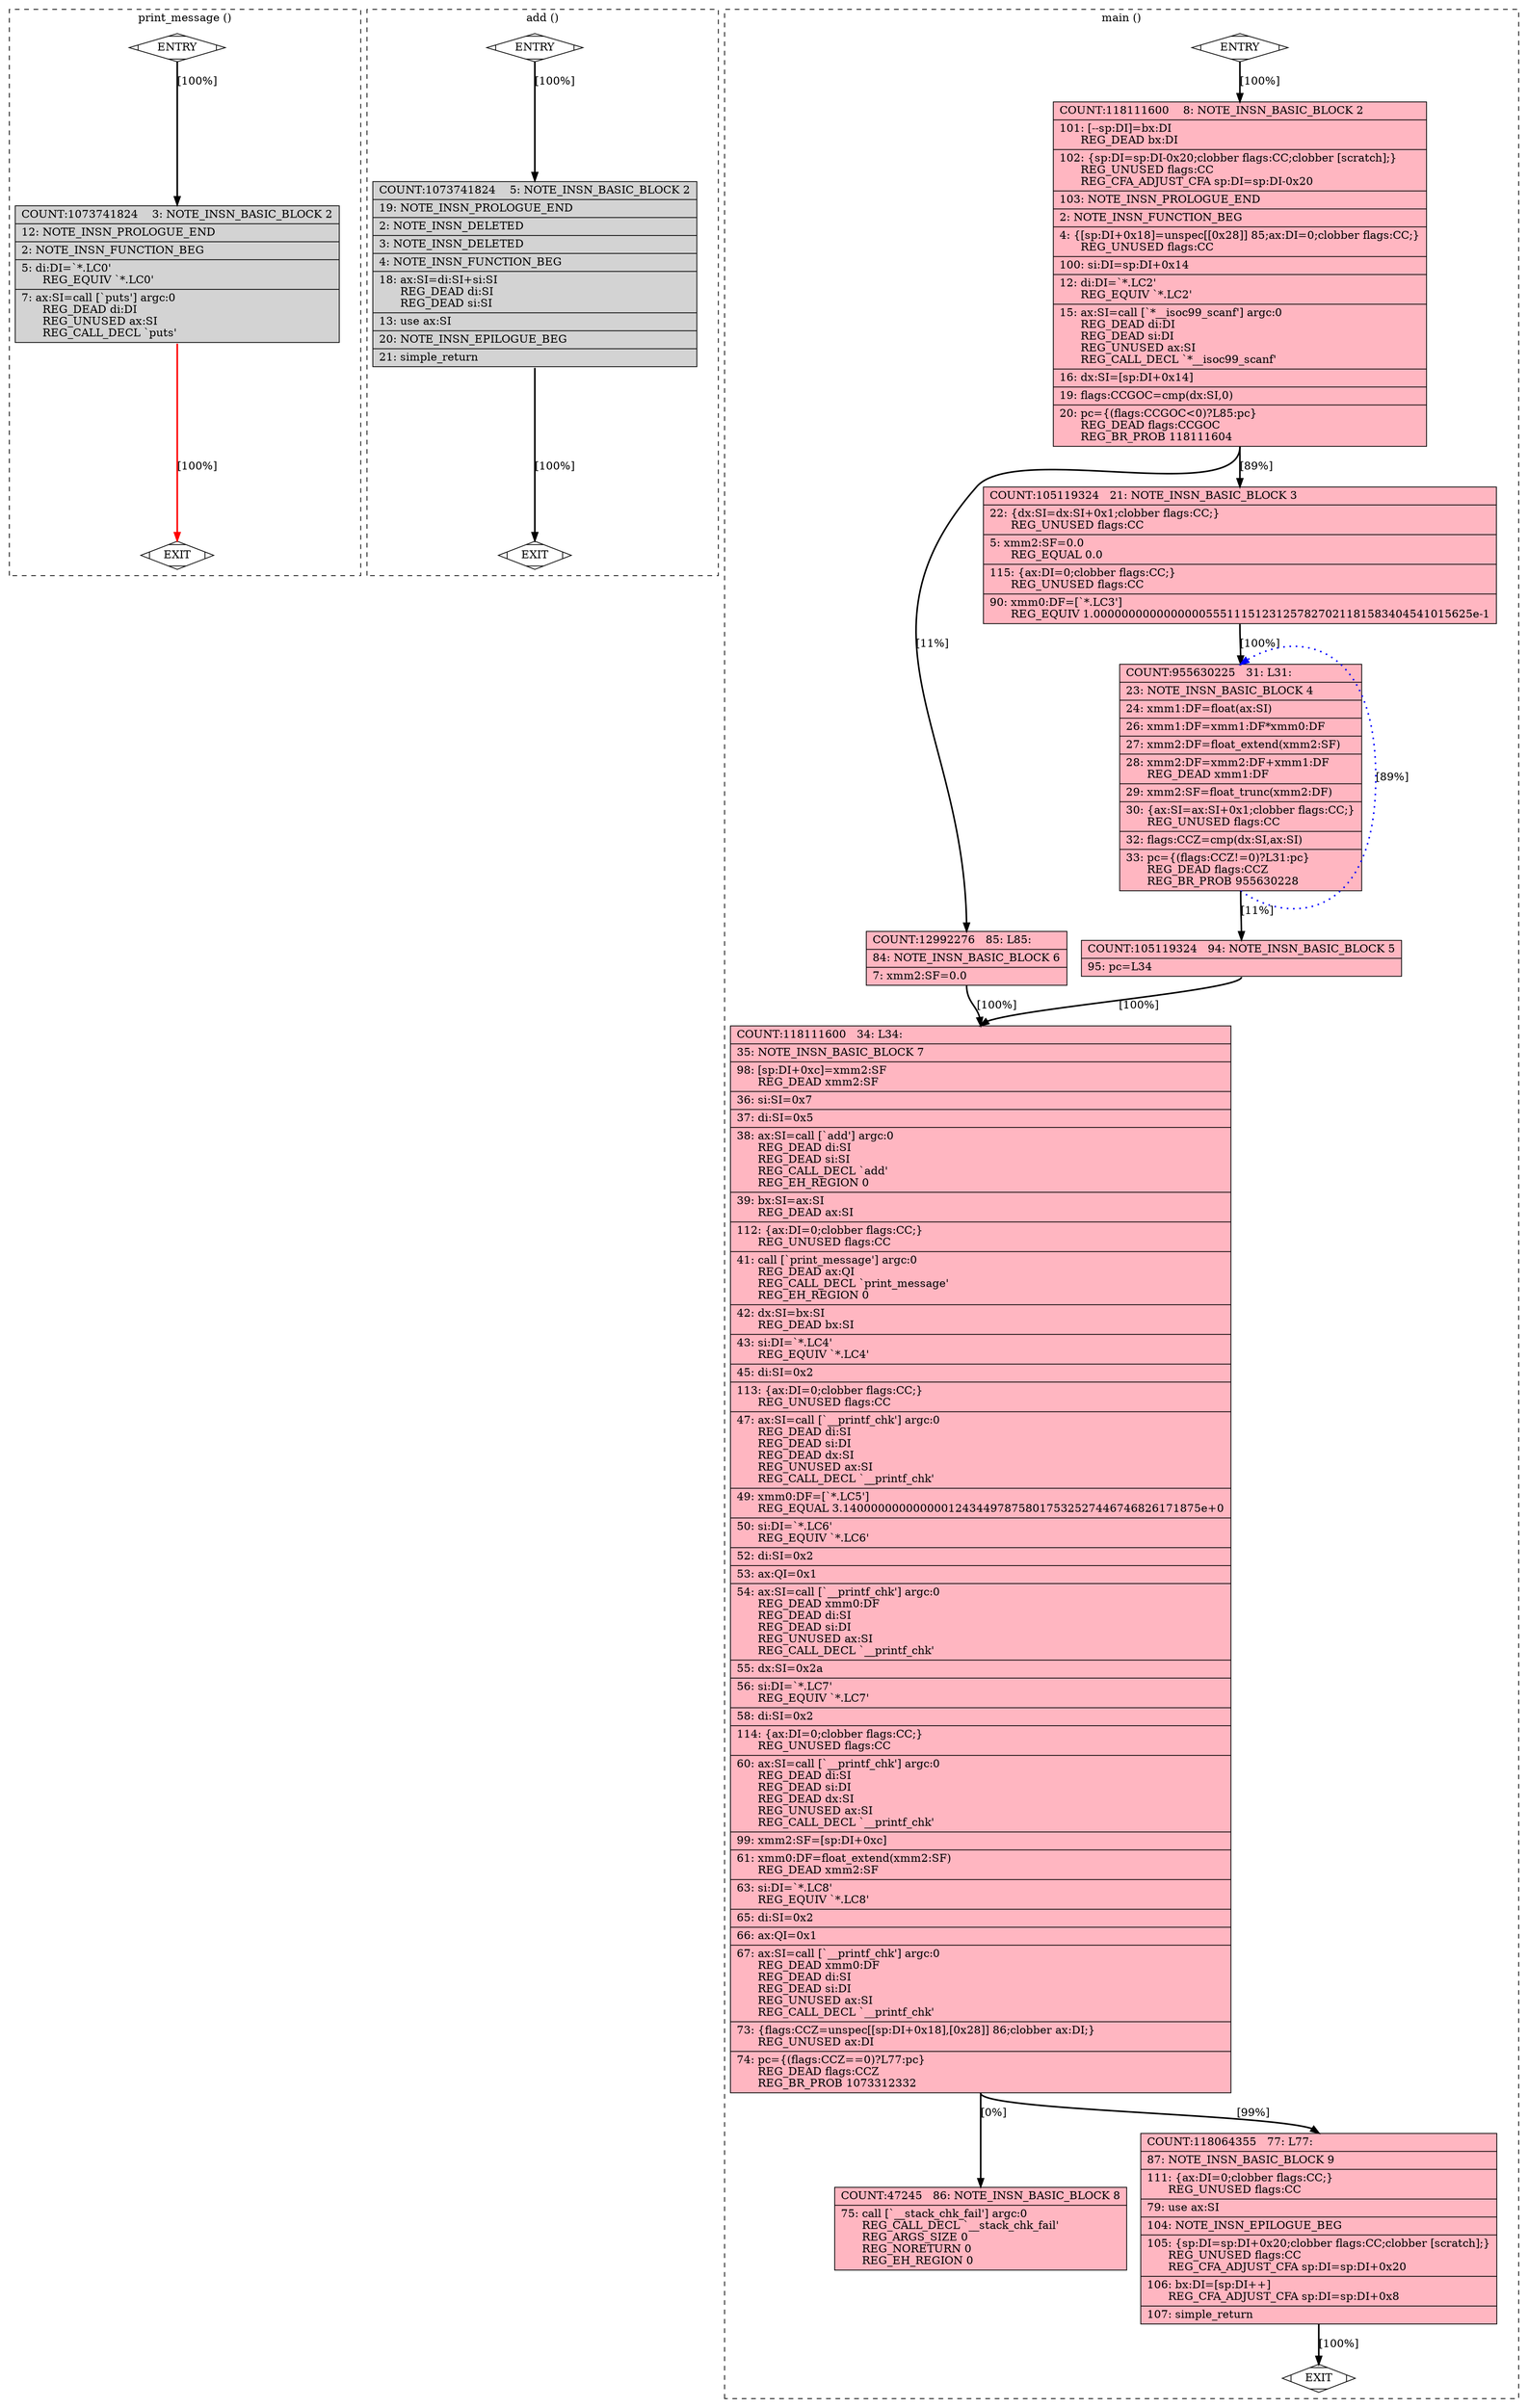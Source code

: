 digraph "test.c.320r.cprop_hardreg" {
overlap=false;
subgraph "cluster_print_message" {
	style="dashed";
	color="black";
	label="print_message ()";
	fn_24_basic_block_0 [shape=Mdiamond,style=filled,fillcolor=white,label="ENTRY"];

	fn_24_basic_block_2 [shape=record,style=filled,fillcolor=lightgrey,label="{COUNT:1073741824\ \ \ \ 3:\ NOTE_INSN_BASIC_BLOCK\ 2\l\
|\ \ \ 12:\ NOTE_INSN_PROLOGUE_END\l\
|\ \ \ \ 2:\ NOTE_INSN_FUNCTION_BEG\l\
|\ \ \ \ 5:\ di:DI=`*.LC0'\l\
\ \ \ \ \ \ REG_EQUIV\ `*.LC0'\l\
|\ \ \ \ 7:\ ax:SI=call\ [`puts']\ argc:0\l\
\ \ \ \ \ \ REG_DEAD\ di:DI\l\
\ \ \ \ \ \ REG_UNUSED\ ax:SI\l\
\ \ \ \ \ \ REG_CALL_DECL\ `puts'\l\
}"];

	fn_24_basic_block_1 [shape=Mdiamond,style=filled,fillcolor=white,label="EXIT"];

	fn_24_basic_block_0:s -> fn_24_basic_block_2:n [style="solid,bold",color=black,weight=100,constraint=true,label="[100%]"];
	fn_24_basic_block_2:s -> fn_24_basic_block_1:n [style="solid,bold",color=red,weight=10,constraint=true,label="[100%]"];
	fn_24_basic_block_0:s -> fn_24_basic_block_1:n [style="invis",constraint=true];
}
subgraph "cluster_add" {
	style="dashed";
	color="black";
	label="add ()";
	fn_25_basic_block_0 [shape=Mdiamond,style=filled,fillcolor=white,label="ENTRY"];

	fn_25_basic_block_2 [shape=record,style=filled,fillcolor=lightgrey,label="{COUNT:1073741824\ \ \ \ 5:\ NOTE_INSN_BASIC_BLOCK\ 2\l\
|\ \ \ 19:\ NOTE_INSN_PROLOGUE_END\l\
|\ \ \ \ 2:\ NOTE_INSN_DELETED\l\
|\ \ \ \ 3:\ NOTE_INSN_DELETED\l\
|\ \ \ \ 4:\ NOTE_INSN_FUNCTION_BEG\l\
|\ \ \ 18:\ ax:SI=di:SI+si:SI\l\
\ \ \ \ \ \ REG_DEAD\ di:SI\l\
\ \ \ \ \ \ REG_DEAD\ si:SI\l\
|\ \ \ 13:\ use\ ax:SI\l\
|\ \ \ 20:\ NOTE_INSN_EPILOGUE_BEG\l\
|\ \ \ 21:\ simple_return\l\
}"];

	fn_25_basic_block_1 [shape=Mdiamond,style=filled,fillcolor=white,label="EXIT"];

	fn_25_basic_block_0:s -> fn_25_basic_block_2:n [style="solid,bold",color=black,weight=100,constraint=true,label="[100%]"];
	fn_25_basic_block_2:s -> fn_25_basic_block_1:n [style="solid,bold",color=black,weight=10,constraint=true,label="[100%]"];
	fn_25_basic_block_0:s -> fn_25_basic_block_1:n [style="invis",constraint=true];
}
subgraph "cluster_main" {
	style="dashed";
	color="black";
	label="main ()";
	fn_26_basic_block_0 [shape=Mdiamond,style=filled,fillcolor=white,label="ENTRY"];

	fn_26_basic_block_2 [shape=record,style=filled,fillcolor=lightpink,label="{COUNT:118111600\ \ \ \ 8:\ NOTE_INSN_BASIC_BLOCK\ 2\l\
|\ \ 101:\ [--sp:DI]=bx:DI\l\
\ \ \ \ \ \ REG_DEAD\ bx:DI\l\
|\ \ 102:\ \{sp:DI=sp:DI-0x20;clobber\ flags:CC;clobber\ [scratch];\}\l\
\ \ \ \ \ \ REG_UNUSED\ flags:CC\l\
\ \ \ \ \ \ REG_CFA_ADJUST_CFA\ sp:DI=sp:DI-0x20\l\
|\ \ 103:\ NOTE_INSN_PROLOGUE_END\l\
|\ \ \ \ 2:\ NOTE_INSN_FUNCTION_BEG\l\
|\ \ \ \ 4:\ \{[sp:DI+0x18]=unspec[[0x28]]\ 85;ax:DI=0;clobber\ flags:CC;\}\l\
\ \ \ \ \ \ REG_UNUSED\ flags:CC\l\
|\ \ 100:\ si:DI=sp:DI+0x14\l\
|\ \ \ 12:\ di:DI=`*.LC2'\l\
\ \ \ \ \ \ REG_EQUIV\ `*.LC2'\l\
|\ \ \ 15:\ ax:SI=call\ [`*__isoc99_scanf']\ argc:0\l\
\ \ \ \ \ \ REG_DEAD\ di:DI\l\
\ \ \ \ \ \ REG_DEAD\ si:DI\l\
\ \ \ \ \ \ REG_UNUSED\ ax:SI\l\
\ \ \ \ \ \ REG_CALL_DECL\ `*__isoc99_scanf'\l\
|\ \ \ 16:\ dx:SI=[sp:DI+0x14]\l\
|\ \ \ 19:\ flags:CCGOC=cmp(dx:SI,0)\l\
|\ \ \ 20:\ pc=\{(flags:CCGOC\<0)?L85:pc\}\l\
\ \ \ \ \ \ REG_DEAD\ flags:CCGOC\l\
\ \ \ \ \ \ REG_BR_PROB\ 118111604\l\
}"];

	fn_26_basic_block_6 [shape=record,style=filled,fillcolor=lightpink,label="{COUNT:12992276\ \ \ 85:\ L85:\l\
|\ \ \ 84:\ NOTE_INSN_BASIC_BLOCK\ 6\l\
|\ \ \ \ 7:\ xmm2:SF=0.0\l\
}"];

	fn_26_basic_block_3 [shape=record,style=filled,fillcolor=lightpink,label="{COUNT:105119324\ \ \ 21:\ NOTE_INSN_BASIC_BLOCK\ 3\l\
|\ \ \ 22:\ \{dx:SI=dx:SI+0x1;clobber\ flags:CC;\}\l\
\ \ \ \ \ \ REG_UNUSED\ flags:CC\l\
|\ \ \ \ 5:\ xmm2:SF=0.0\l\
\ \ \ \ \ \ REG_EQUAL\ 0.0\l\
|\ \ 115:\ \{ax:DI=0;clobber\ flags:CC;\}\l\
\ \ \ \ \ \ REG_UNUSED\ flags:CC\l\
|\ \ \ 90:\ xmm0:DF=[`*.LC3']\l\
\ \ \ \ \ \ REG_EQUIV\ 1.000000000000000055511151231257827021181583404541015625e-1\l\
}"];

	fn_26_basic_block_4 [shape=record,style=filled,fillcolor=lightpink,label="{COUNT:955630225\ \ \ 31:\ L31:\l\
|\ \ \ 23:\ NOTE_INSN_BASIC_BLOCK\ 4\l\
|\ \ \ 24:\ xmm1:DF=float(ax:SI)\l\
|\ \ \ 26:\ xmm1:DF=xmm1:DF*xmm0:DF\l\
|\ \ \ 27:\ xmm2:DF=float_extend(xmm2:SF)\l\
|\ \ \ 28:\ xmm2:DF=xmm2:DF+xmm1:DF\l\
\ \ \ \ \ \ REG_DEAD\ xmm1:DF\l\
|\ \ \ 29:\ xmm2:SF=float_trunc(xmm2:DF)\l\
|\ \ \ 30:\ \{ax:SI=ax:SI+0x1;clobber\ flags:CC;\}\l\
\ \ \ \ \ \ REG_UNUSED\ flags:CC\l\
|\ \ \ 32:\ flags:CCZ=cmp(dx:SI,ax:SI)\l\
|\ \ \ 33:\ pc=\{(flags:CCZ!=0)?L31:pc\}\l\
\ \ \ \ \ \ REG_DEAD\ flags:CCZ\l\
\ \ \ \ \ \ REG_BR_PROB\ 955630228\l\
}"];

	fn_26_basic_block_5 [shape=record,style=filled,fillcolor=lightpink,label="{COUNT:105119324\ \ \ 94:\ NOTE_INSN_BASIC_BLOCK\ 5\l\
|\ \ \ 95:\ pc=L34\l\
}"];

	fn_26_basic_block_7 [shape=record,style=filled,fillcolor=lightpink,label="{COUNT:118111600\ \ \ 34:\ L34:\l\
|\ \ \ 35:\ NOTE_INSN_BASIC_BLOCK\ 7\l\
|\ \ \ 98:\ [sp:DI+0xc]=xmm2:SF\l\
\ \ \ \ \ \ REG_DEAD\ xmm2:SF\l\
|\ \ \ 36:\ si:SI=0x7\l\
|\ \ \ 37:\ di:SI=0x5\l\
|\ \ \ 38:\ ax:SI=call\ [`add']\ argc:0\l\
\ \ \ \ \ \ REG_DEAD\ di:SI\l\
\ \ \ \ \ \ REG_DEAD\ si:SI\l\
\ \ \ \ \ \ REG_CALL_DECL\ `add'\l\
\ \ \ \ \ \ REG_EH_REGION\ 0\l\
|\ \ \ 39:\ bx:SI=ax:SI\l\
\ \ \ \ \ \ REG_DEAD\ ax:SI\l\
|\ \ 112:\ \{ax:DI=0;clobber\ flags:CC;\}\l\
\ \ \ \ \ \ REG_UNUSED\ flags:CC\l\
|\ \ \ 41:\ call\ [`print_message']\ argc:0\l\
\ \ \ \ \ \ REG_DEAD\ ax:QI\l\
\ \ \ \ \ \ REG_CALL_DECL\ `print_message'\l\
\ \ \ \ \ \ REG_EH_REGION\ 0\l\
|\ \ \ 42:\ dx:SI=bx:SI\l\
\ \ \ \ \ \ REG_DEAD\ bx:SI\l\
|\ \ \ 43:\ si:DI=`*.LC4'\l\
\ \ \ \ \ \ REG_EQUIV\ `*.LC4'\l\
|\ \ \ 45:\ di:SI=0x2\l\
|\ \ 113:\ \{ax:DI=0;clobber\ flags:CC;\}\l\
\ \ \ \ \ \ REG_UNUSED\ flags:CC\l\
|\ \ \ 47:\ ax:SI=call\ [`__printf_chk']\ argc:0\l\
\ \ \ \ \ \ REG_DEAD\ di:SI\l\
\ \ \ \ \ \ REG_DEAD\ si:DI\l\
\ \ \ \ \ \ REG_DEAD\ dx:SI\l\
\ \ \ \ \ \ REG_UNUSED\ ax:SI\l\
\ \ \ \ \ \ REG_CALL_DECL\ `__printf_chk'\l\
|\ \ \ 49:\ xmm0:DF=[`*.LC5']\l\
\ \ \ \ \ \ REG_EQUAL\ 3.140000000000000124344978758017532527446746826171875e+0\l\
|\ \ \ 50:\ si:DI=`*.LC6'\l\
\ \ \ \ \ \ REG_EQUIV\ `*.LC6'\l\
|\ \ \ 52:\ di:SI=0x2\l\
|\ \ \ 53:\ ax:QI=0x1\l\
|\ \ \ 54:\ ax:SI=call\ [`__printf_chk']\ argc:0\l\
\ \ \ \ \ \ REG_DEAD\ xmm0:DF\l\
\ \ \ \ \ \ REG_DEAD\ di:SI\l\
\ \ \ \ \ \ REG_DEAD\ si:DI\l\
\ \ \ \ \ \ REG_UNUSED\ ax:SI\l\
\ \ \ \ \ \ REG_CALL_DECL\ `__printf_chk'\l\
|\ \ \ 55:\ dx:SI=0x2a\l\
|\ \ \ 56:\ si:DI=`*.LC7'\l\
\ \ \ \ \ \ REG_EQUIV\ `*.LC7'\l\
|\ \ \ 58:\ di:SI=0x2\l\
|\ \ 114:\ \{ax:DI=0;clobber\ flags:CC;\}\l\
\ \ \ \ \ \ REG_UNUSED\ flags:CC\l\
|\ \ \ 60:\ ax:SI=call\ [`__printf_chk']\ argc:0\l\
\ \ \ \ \ \ REG_DEAD\ di:SI\l\
\ \ \ \ \ \ REG_DEAD\ si:DI\l\
\ \ \ \ \ \ REG_DEAD\ dx:SI\l\
\ \ \ \ \ \ REG_UNUSED\ ax:SI\l\
\ \ \ \ \ \ REG_CALL_DECL\ `__printf_chk'\l\
|\ \ \ 99:\ xmm2:SF=[sp:DI+0xc]\l\
|\ \ \ 61:\ xmm0:DF=float_extend(xmm2:SF)\l\
\ \ \ \ \ \ REG_DEAD\ xmm2:SF\l\
|\ \ \ 63:\ si:DI=`*.LC8'\l\
\ \ \ \ \ \ REG_EQUIV\ `*.LC8'\l\
|\ \ \ 65:\ di:SI=0x2\l\
|\ \ \ 66:\ ax:QI=0x1\l\
|\ \ \ 67:\ ax:SI=call\ [`__printf_chk']\ argc:0\l\
\ \ \ \ \ \ REG_DEAD\ xmm0:DF\l\
\ \ \ \ \ \ REG_DEAD\ di:SI\l\
\ \ \ \ \ \ REG_DEAD\ si:DI\l\
\ \ \ \ \ \ REG_UNUSED\ ax:SI\l\
\ \ \ \ \ \ REG_CALL_DECL\ `__printf_chk'\l\
|\ \ \ 73:\ \{flags:CCZ=unspec[[sp:DI+0x18],[0x28]]\ 86;clobber\ ax:DI;\}\l\
\ \ \ \ \ \ REG_UNUSED\ ax:DI\l\
|\ \ \ 74:\ pc=\{(flags:CCZ==0)?L77:pc\}\l\
\ \ \ \ \ \ REG_DEAD\ flags:CCZ\l\
\ \ \ \ \ \ REG_BR_PROB\ 1073312332\l\
}"];

	fn_26_basic_block_8 [shape=record,style=filled,fillcolor=lightpink,label="{COUNT:47245\ \ \ 86:\ NOTE_INSN_BASIC_BLOCK\ 8\l\
|\ \ \ 75:\ call\ [`__stack_chk_fail']\ argc:0\l\
\ \ \ \ \ \ REG_CALL_DECL\ `__stack_chk_fail'\l\
\ \ \ \ \ \ REG_ARGS_SIZE\ 0\l\
\ \ \ \ \ \ REG_NORETURN\ 0\l\
\ \ \ \ \ \ REG_EH_REGION\ 0\l\
}"];

	fn_26_basic_block_9 [shape=record,style=filled,fillcolor=lightpink,label="{COUNT:118064355\ \ \ 77:\ L77:\l\
|\ \ \ 87:\ NOTE_INSN_BASIC_BLOCK\ 9\l\
|\ \ 111:\ \{ax:DI=0;clobber\ flags:CC;\}\l\
\ \ \ \ \ \ REG_UNUSED\ flags:CC\l\
|\ \ \ 79:\ use\ ax:SI\l\
|\ \ 104:\ NOTE_INSN_EPILOGUE_BEG\l\
|\ \ 105:\ \{sp:DI=sp:DI+0x20;clobber\ flags:CC;clobber\ [scratch];\}\l\
\ \ \ \ \ \ REG_UNUSED\ flags:CC\l\
\ \ \ \ \ \ REG_CFA_ADJUST_CFA\ sp:DI=sp:DI+0x20\l\
|\ \ 106:\ bx:DI=[sp:DI++]\l\
\ \ \ \ \ \ REG_CFA_ADJUST_CFA\ sp:DI=sp:DI+0x8\l\
|\ \ 107:\ simple_return\l\
}"];

	fn_26_basic_block_1 [shape=Mdiamond,style=filled,fillcolor=white,label="EXIT"];

	fn_26_basic_block_0:s -> fn_26_basic_block_2:n [style="solid,bold",color=black,weight=100,constraint=true,label="[100%]"];
	fn_26_basic_block_2:s -> fn_26_basic_block_3:n [style="solid,bold",color=black,weight=100,constraint=true,label="[89%]"];
	fn_26_basic_block_2:s -> fn_26_basic_block_6:n [style="solid,bold",color=black,weight=10,constraint=true,label="[11%]"];
	fn_26_basic_block_3:s -> fn_26_basic_block_4:n [style="solid,bold",color=black,weight=100,constraint=true,label="[100%]"];
	fn_26_basic_block_4:s -> fn_26_basic_block_4:n [style="dotted,bold",color=blue,weight=10,constraint=false,label="[89%]"];
	fn_26_basic_block_4:s -> fn_26_basic_block_5:n [style="solid,bold",color=black,weight=100,constraint=true,label="[11%]"];
	fn_26_basic_block_5:s -> fn_26_basic_block_7:n [style="solid,bold",color=black,weight=10,constraint=true,label="[100%]"];
	fn_26_basic_block_6:s -> fn_26_basic_block_7:n [style="solid,bold",color=black,weight=100,constraint=true,label="[100%]"];
	fn_26_basic_block_7:s -> fn_26_basic_block_9:n [style="solid,bold",color=black,weight=10,constraint=true,label="[99%]"];
	fn_26_basic_block_7:s -> fn_26_basic_block_8:n [style="solid,bold",color=black,weight=100,constraint=true,label="[0%]"];
	fn_26_basic_block_9:s -> fn_26_basic_block_1:n [style="solid,bold",color=black,weight=10,constraint=true,label="[100%]"];
	fn_26_basic_block_0:s -> fn_26_basic_block_1:n [style="invis",constraint=true];
}
}
